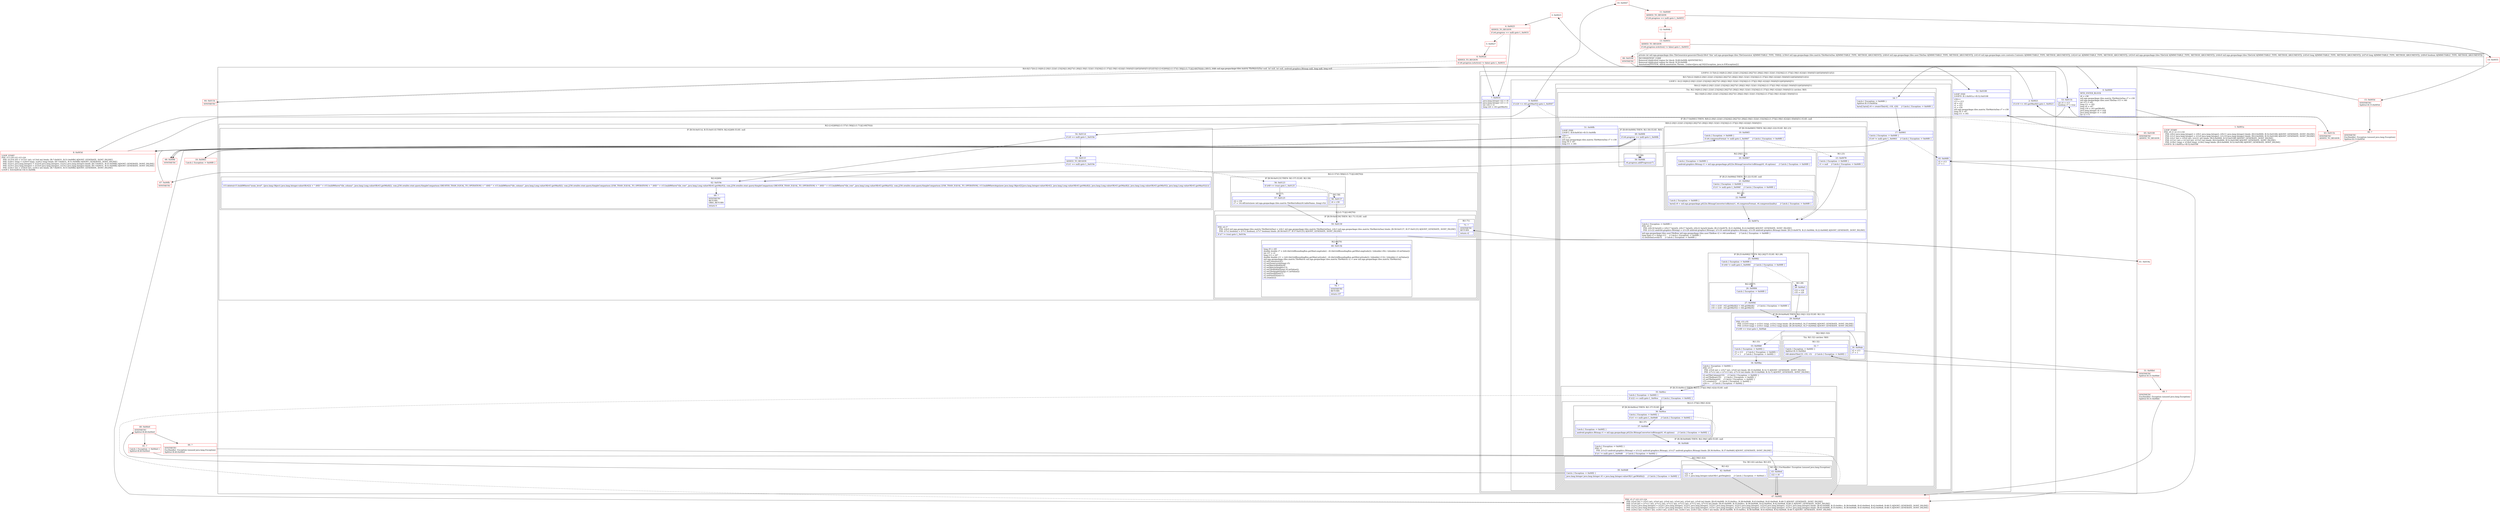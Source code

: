 digraph "CFG formil.nga.geopackage.tiles.TileGenerator.generateTiles(Lmil\/nga\/geopackage\/tiles\/matrix\/TileMatrixDao;Lmil\/nga\/geopackage\/tiles\/user\/TileDao;Lmil\/nga\/geopackage\/core\/contents\/Contents;ILmil\/nga\/geopackage\/tiles\/TileGrid;Lmil\/nga\/geopackage\/tiles\/TileGrid;JJZ)I" {
subgraph cluster_Region_442261747 {
label = "R(4:0|(3:7|(4:(2:16|(8:(2:20|(1:22))(1:23)|24|(2:26|27)(1:28)|(2:30|(1:32))(1:33)|34|(2:(1:37)|(2:39|(1:42)))|(1:50)(0)|51))|45|(0)(0)|51)|52)|53|(2:(2:62|69)|(2:(1:57)(1:58)|(2:(1:71)|(2:60|70))))) | DECL_VAR: mil.nga.geopackage.tiles.matrix.TileMatrixDao null, int null, int null, android.graphics.Bitmap null, long null, long null\l";
node [shape=record,color=blue];
Node_0 [shape=record,label="{0\:\ 0x0000|MTH_ENTER_BLOCK\l|r6 = r38\lmil.nga.geopackage.tiles.matrix.TileMatrixDao r7 = r39\lmil.nga.geopackage.tiles.user.TileDao r15 = r40\lint r13 = r42\llong r11 = r45\llong r9 = r47\llong r18 = r43.getMinX()\ljava.lang.Integer r0 = null\ljava.lang.Integer r1 = null\lint r2 = 0\l}"];
subgraph cluster_LoopRegion_2112763318 {
label = "LOOP:0: (3:7|(4:(2:16|(8:(2:20|(1:22))(1:23)|24|(2:26|27)(1:28)|(2:30|(1:32))(1:33)|34|(2:(1:37)|(2:39|(1:42)))|(1:50)(0)|51))|45|(0)(0)|51)|52)";
node [shape=record,color=blue];
Node_2 [shape=record,label="{2\:\ 0x0021|if (r18 \<= r43.getMaxX()) goto L_0x0023\l}"];
subgraph cluster_Region_1907702828 {
label = "R(3:7|(4:(2:16|(8:(2:20|(1:22))(1:23)|24|(2:26|27)(1:28)|(2:30|(1:32))(1:33)|34|(2:(1:37)|(2:39|(1:42)))|(1:50)(0)|51))|45|(0)(0)|51)|52)";
node [shape=record,color=blue];
Node_7 [shape=record,label="{7\:\ 0x0031|java.lang.Integer r22 = r0\ljava.lang.Integer r23 = r1\lint r24 = r2\llong r20 = r43.getMinY()\l}"];
subgraph cluster_LoopRegion_672061547 {
label = "LOOP:1: (4:(2:16|(8:(2:20|(1:22))(1:23)|24|(2:26|27)(1:28)|(2:30|(1:32))(1:33)|34|(2:(1:37)|(2:39|(1:42)))|(1:50)(0)|51))|45|(0)(0)|51)";
node [shape=record,color=blue];
Node_9 [shape=record,label="{9\:\ 0x0045|if (r20 \<= r43.getMaxY()) goto L_0x0047\l}"];
subgraph cluster_Region_144146705 {
label = "R(4:(2:16|(8:(2:20|(1:22))(1:23)|24|(2:26|27)(1:28)|(2:30|(1:32))(1:33)|34|(2:(1:37)|(2:39|(1:42)))|(1:50)(0)|51))|45|(0)(0)|51)";
node [shape=record,color=blue];
subgraph cluster_TryCatchRegion_2077459393 {
label = "Try: R(2:16|(8:(2:20|(1:22))(1:23)|24|(2:26|27)(1:28)|(2:30|(1:32))(1:33)|34|(2:(1:37)|(2:39|(1:42)))|(1:50)(0)|51)) catches: R(0)";
node [shape=record,color=blue];
subgraph cluster_Region_1229306899 {
label = "R(2:16|(8:(2:20|(1:22))(1:23)|24|(2:26|27)(1:28)|(2:30|(1:32))(1:33)|34|(2:(1:37)|(2:39|(1:42)))|(1:50)(0)|51))";
node [shape=record,color=blue];
Node_16 [shape=record,label="{16\:\ ?|Catch:\{ Exception \-\> 0x00f0 \}\lSplitter:B:15:0x005d\l|byte[] byte[] r0 = createTile(r42, r18, r20)     \/\/ Catch:\{ Exception \-\> 0x00f0 \}\l}"];
subgraph cluster_IfRegion_575354067 {
label = "IF [B:17:0x0061] THEN: R(8:(2:20|(1:22))(1:23)|24|(2:26|27)(1:28)|(2:30|(1:32))(1:33)|34|(2:(1:37)|(2:39|(1:42)))|(1:50)(0)|51) ELSE: null";
node [shape=record,color=blue];
Node_17 [shape=record,label="{17\:\ 0x0061|Catch:\{ Exception \-\> 0x00f0 \}\l|if (r0 != null) goto L_0x0063     \/\/ Catch:\{ Exception \-\> 0x00f0 \}\l}"];
subgraph cluster_Region_1748033728 {
label = "R(8:(2:20|(1:22))(1:23)|24|(2:26|27)(1:28)|(2:30|(1:32))(1:33)|34|(2:(1:37)|(2:39|(1:42)))|(1:50)(0)|51)";
node [shape=record,color=blue];
subgraph cluster_IfRegion_565610103 {
label = "IF [B:19:0x0065] THEN: R(2:20|(1:22)) ELSE: R(1:23)";
node [shape=record,color=blue];
Node_19 [shape=record,label="{19\:\ 0x0065|Catch:\{ Exception \-\> 0x00f0 \}\l|if (r6.compressFormat != null) goto L_0x0067     \/\/ Catch:\{ Exception \-\> 0x00f0 \}\l}"];
subgraph cluster_Region_2145161289 {
label = "R(2:20|(1:22))";
node [shape=record,color=blue];
Node_20 [shape=record,label="{20\:\ 0x0067|Catch:\{ Exception \-\> 0x00f0 \}\l|android.graphics.Bitmap r1 = mil.nga.geopackage.p022io.BitmapConverter.toBitmap(r0, r6.options)     \/\/ Catch:\{ Exception \-\> 0x00f0 \}\l}"];
subgraph cluster_IfRegion_1053002871 {
label = "IF [B:21:0x006d] THEN: R(1:22) ELSE: null";
node [shape=record,color=blue];
Node_21 [shape=record,label="{21\:\ 0x006d|Catch:\{ Exception \-\> 0x00f0 \}\l|if (r1 != null) goto L_0x006f     \/\/ Catch:\{ Exception \-\> 0x00f0 \}\l}"];
subgraph cluster_Region_1653889121 {
label = "R(1:22)";
node [shape=record,color=blue];
Node_22 [shape=record,label="{22\:\ 0x006f|Catch:\{ Exception \-\> 0x00f0 \}\l|byte[] r0 = mil.nga.geopackage.p022io.BitmapConverter.toBytes(r1, r6.compressFormat, r6.compressQuality)     \/\/ Catch:\{ Exception \-\> 0x00f0 \}\l}"];
}
}
}
subgraph cluster_Region_1633210689 {
label = "R(1:23)";
node [shape=record,color=blue];
Node_23 [shape=record,label="{23\:\ 0x0078|Catch:\{ Exception \-\> 0x00f0 \}\l|r1 = null     \/\/ Catch:\{ Exception \-\> 0x00f0 \}\l}"];
}
}
Node_24 [shape=record,label="{24\:\ 0x007a|Catch:\{ Exception \-\> 0x00f0 \}\lPHI: r0 r1 \l  PHI: (r0v18 byte[]) = (r0v17 byte[]), (r0v17 byte[]), (r0v22 byte[]) binds: [B:23:0x0078, B:21:0x006d, B:22:0x006f] A[DONT_GENERATE, DONT_INLINE]\l  PHI: (r1v22 android.graphics.Bitmap) = (r1v28 android.graphics.Bitmap), (r1v30 android.graphics.Bitmap), (r1v30 android.graphics.Bitmap) binds: [B:23:0x0078, B:21:0x006d, B:22:0x006f] A[DONT_GENERATE, DONT_INLINE]\l|mil.nga.geopackage.tiles.user.TileRow mil.nga.geopackage.tiles.user.TileRow r2 = r40.newRow()     \/\/ Catch:\{ Exception \-\> 0x00f0 \}\llong long r3 = (long) r13     \/\/ Catch:\{ Exception \-\> 0x00f0 \}\lr2.setZoomLevel(r3)     \/\/ Catch:\{ Exception \-\> 0x00f0 \}\l}"];
subgraph cluster_IfRegion_641524252 {
label = "IF [B:25:0x0082] THEN: R(2:26|27) ELSE: R(1:28)";
node [shape=record,color=blue];
Node_25 [shape=record,label="{25\:\ 0x0082|Catch:\{ Exception \-\> 0x00f0 \}\l|if (r44 != null) goto L_0x0084     \/\/ Catch:\{ Exception \-\> 0x00f0 \}\l}"];
subgraph cluster_Region_1546585158 {
label = "R(2:26|27)";
node [shape=record,color=blue];
Node_26 [shape=record,label="{26\:\ 0x0084|Catch:\{ Exception \-\> 0x00f0 \}\l}"];
Node_27 [shape=record,label="{27\:\ 0x009d|r33 = (r18 \- r43.getMinX()) + r44.getMinX()     \/\/ Catch:\{ Exception \-\> 0x00f0 \}\lr35 = (r20 \- r43.getMinY()) + r44.getMinY()\l}"];
}
subgraph cluster_Region_1748131648 {
label = "R(1:28)";
node [shape=record,color=blue];
Node_28 [shape=record,label="{28\:\ 0x00a5|r33 = r18\lr35 = r20\l}"];
}
}
subgraph cluster_IfRegion_1092001937 {
label = "IF [B:29:0x00a9] THEN: R(2:30|(1:32)) ELSE: R(1:33)";
node [shape=record,color=blue];
Node_29 [shape=record,label="{29\:\ 0x00a9|PHI: r33 r35 \l  PHI: (r33v0 long) = (r33v1 long), (r33v2 long) binds: [B:28:0x00a5, B:27:0x009d] A[DONT_GENERATE, DONT_INLINE]\l  PHI: (r35v0 long) = (r35v1 long), (r35v2 long) binds: [B:28:0x00a5, B:27:0x009d] A[DONT_GENERATE, DONT_INLINE]\l|if (r49 == true) goto L_0x00ab\l}"];
subgraph cluster_Region_1741571619 {
label = "R(2:30|(1:32))";
node [shape=record,color=blue];
Node_30 [shape=record,label="{30\:\ 0x00ab|r5 = r13\lr7 = 1\l}"];
subgraph cluster_TryCatchRegion_1409680378 {
label = "Try: R(1:32) catches: R(0)";
node [shape=record,color=blue];
subgraph cluster_Region_449743893 {
label = "R(1:32)";
node [shape=record,color=blue];
Node_32 [shape=record,label="{32\:\ ?|Catch:\{ Exception \-\> 0x00f2 \}\lSplitter:B:31:0x00b4\l|r40.deleteTile(r33, r35, r3)     \/\/ Catch:\{ Exception \-\> 0x00f2 \}\l}"];
}
subgraph cluster_Region_1980013881 {
label = "R(0) | ExcHandler: Exception (unused java.lang.Exception)\l";
node [shape=record,color=blue];
}
}
}
subgraph cluster_Region_635578746 {
label = "R(1:33)";
node [shape=record,color=blue];
Node_33 [shape=record,label="{33\:\ 0x00b8|Catch:\{ Exception \-\> 0x00f2 \}\l|r5 = r13     \/\/ Catch:\{ Exception \-\> 0x00f2 \}\lr7 = 1     \/\/ Catch:\{ Exception \-\> 0x00f2 \}\l}"];
}
}
Node_34 [shape=record,label="{34\:\ 0x00ba|Catch:\{ Exception \-\> 0x00f2 \}\lPHI: r5 r7 \l  PHI: (r5v6 int) = (r5v7 int), (r5v8 int) binds: [B:33:0x00b8, B:32:?] A[DONT_GENERATE, DONT_INLINE]\l  PHI: (r7v12 int) = (r7v13 int), (r7v14 int) binds: [B:33:0x00b8, B:32:?] A[DONT_GENERATE, DONT_INLINE]\l|r2.setTileColumn(r33)     \/\/ Catch:\{ Exception \-\> 0x00f2 \}\lr2.setTileRow(r35)     \/\/ Catch:\{ Exception \-\> 0x00f2 \}\lr2.setTileData(r0)     \/\/ Catch:\{ Exception \-\> 0x00f2 \}\lr15.create(r2)     \/\/ Catch:\{ Exception \-\> 0x00f2 \}\lr24++     \/\/ Catch:\{ Exception \-\> 0x00f2 \}\l}"];
subgraph cluster_IfRegion_73081401 {
label = "IF [B:35:0x00cc] THEN: R(2:(1:37)|(2:39|(1:42))) ELSE: null";
node [shape=record,color=blue];
Node_35 [shape=record,label="{35\:\ 0x00cc|Catch:\{ Exception \-\> 0x00f2 \}\l|if (r22 == null) goto L_0x00ce     \/\/ Catch:\{ Exception \-\> 0x00f2 \}\l}"];
subgraph cluster_Region_938061287 {
label = "R(2:(1:37)|(2:39|(1:42)))";
node [shape=record,color=blue];
subgraph cluster_IfRegion_1133482403 {
label = "IF [B:36:0x00ce] THEN: R(1:37) ELSE: null";
node [shape=record,color=blue];
Node_36 [shape=record,label="{36\:\ 0x00ce|Catch:\{ Exception \-\> 0x00f2 \}\l|if (r1 == null) goto L_0x00d0     \/\/ Catch:\{ Exception \-\> 0x00f2 \}\l}"];
subgraph cluster_Region_558875225 {
label = "R(1:37)";
node [shape=record,color=blue];
Node_37 [shape=record,label="{37\:\ 0x00d0|Catch:\{ Exception \-\> 0x00f2 \}\l|android.graphics.Bitmap r1 = mil.nga.geopackage.p022io.BitmapConverter.toBitmap(r0, r6.options)     \/\/ Catch:\{ Exception \-\> 0x00f2 \}\l}"];
}
}
subgraph cluster_IfRegion_670192635 {
label = "IF [B:38:0x00d6] THEN: R(2:39|(1:42)) ELSE: null";
node [shape=record,color=blue];
Node_38 [shape=record,label="{38\:\ 0x00d6|Catch:\{ Exception \-\> 0x00f2 \}\lPHI: r1 \l  PHI: (r1v23 android.graphics.Bitmap) = (r1v22 android.graphics.Bitmap), (r1v27 android.graphics.Bitmap) binds: [B:36:0x00ce, B:37:0x00d0] A[DONT_GENERATE, DONT_INLINE]\l|if (r1 != null) goto L_0x00d8     \/\/ Catch:\{ Exception \-\> 0x00f2 \}\l}"];
subgraph cluster_Region_25893341 {
label = "R(2:39|(1:42))";
node [shape=record,color=blue];
Node_39 [shape=record,label="{39\:\ 0x00d8|Catch:\{ Exception \-\> 0x00f2 \}\l|java.lang.Integer java.lang.Integer r0 = java.lang.Integer.valueOf(r1.getWidth())     \/\/ Catch:\{ Exception \-\> 0x00f2 \}\l}"];
subgraph cluster_TryCatchRegion_1976430441 {
label = "Try: R(1:42) catches: R(1:43)";
node [shape=record,color=blue];
subgraph cluster_Region_1487083407 {
label = "R(1:42)";
node [shape=record,color=blue];
Node_42 [shape=record,label="{42\:\ 0x00e8|r22 = r0\lr23 = java.lang.Integer.valueOf(r1.getHeight())     \/\/ Catch:\{ Exception \-\> 0x00ed \}\l}"];
}
subgraph cluster_Region_998122974 {
label = "R(1:43) | ExcHandler: Exception (unused java.lang.Exception)\l";
node [shape=record,color=blue];
Node_43 [shape=record,label="{43\:\ 0x00ed|r22 = r0\l}"];
}
}
}
}
}
}
subgraph cluster_IfRegion_254927522 {
label = "IF [B:49:0x00f4] THEN: R(1:50) ELSE: R(0)";
node [shape=record,color=blue];
Node_49 [shape=record,label="{49\:\ 0x00f4|if (r6.progress == null) goto L_0x00fb\l}"];
subgraph cluster_Region_806123630 {
label = "R(1:50)";
node [shape=record,color=blue];
Node_50 [shape=record,label="{50\:\ 0x00f6|r6.progress.addProgress(r7)\l}"];
}
subgraph cluster_Region_97814559 {
label = "R(0)";
node [shape=record,color=blue];
}
}
Node_51 [shape=record,label="{51\:\ 0x00fb|LOOP_END\lLOOP:1: B:8:0x003d\-\>B:51:0x00fb\l|r20++\lr13 = r5\lmil.nga.geopackage.tiles.matrix.TileMatrixDao r7 = r39\llong r9 = r47\llong r11 = r45\l}"];
}
}
}
subgraph cluster_Region_536385899 {
label = "R(0) | ExcHandler: Exception (unused java.lang.Exception)\l";
node [shape=record,color=blue];
}
}
Node_45 [shape=record,label="{45\:\ 0x00f0|r5 = r13\lr7 = 1\l}"];
subgraph cluster_IfRegion_534535364 {
label = "IF [B:49:0x00f4] THEN: R(0) ELSE: R(0)";
node [shape=record,color=blue];
Node_49 [shape=record,label="{49\:\ 0x00f4|if (r6.progress == null) goto L_0x00fb\l}"];
subgraph cluster_Region_1287686233 {
label = "R(0)";
node [shape=record,color=blue];
}
subgraph cluster_Region_1844798894 {
label = "R(0)";
node [shape=record,color=blue];
}
}
Node_51 [shape=record,label="{51\:\ 0x00fb|LOOP_END\lLOOP:1: B:8:0x003d\-\>B:51:0x00fb\l|r20++\lr13 = r5\lmil.nga.geopackage.tiles.matrix.TileMatrixDao r7 = r39\llong r9 = r47\llong r11 = r45\l}"];
}
}
Node_52 [shape=record,label="{52\:\ 0x0108|LOOP_END\lLOOP:0: B:1:0x001a\-\>B:52:0x0108\l|r18++\lr13 = r13\lr0 = r22\lr1 = r23\lr2 = r24\lmil.nga.geopackage.tiles.matrix.TileMatrixDao r7 = r39\llong r9 = r47\llong r11 = r45\l}"];
}
}
Node_53 [shape=record,label="{53\:\ 0x011b|int r5 = r13\lboolean r7 = true\l}"];
subgraph cluster_Region_916294330 {
label = "R(2:(2:62|69)|(2:(1:57)(1:58)|(2:(1:71)|(2:60|70))))";
node [shape=record,color=blue];
subgraph cluster_IfRegion_1694336117 {
label = "IF [B:54:0x011d, B:55:0x011f] THEN: R(2:62|69) ELSE: null";
node [shape=record,color=blue];
Node_54 [shape=record,label="{54\:\ 0x011d|if (r0 == null) goto L_0x019e\l}"];
Node_55 [shape=record,label="{55\:\ 0x011f|ADDED_TO_REGION\l|if (r1 == null) goto L_0x019e\l}"];
subgraph cluster_Region_1573123517 {
label = "R(2:62|69)";
node [shape=record,color=blue];
Node_62 [shape=record,label="{62\:\ 0x019e|r15.delete(r15.buildWhere(\"zoom_level\", (java.lang.Object) java.lang.Integer.valueOf(r42)) + \" AND \" + r15.buildWhere(\"tile_column\", java.lang.Long.valueOf(r43.getMinX()), com.j256.ormlite.stmt.query.SimpleComparison.GREATER_THAN_EQUAL_TO_OPERATION) + \" AND \" + r15.buildWhere(\"tile_column\", java.lang.Long.valueOf(r43.getMaxX()), com.j256.ormlite.stmt.query.SimpleComparison.LESS_THAN_EQUAL_TO_OPERATION) + \" AND \" + r15.buildWhere(\"tile_row\", java.lang.Long.valueOf(r43.getMinY()), com.j256.ormlite.stmt.query.SimpleComparison.GREATER_THAN_EQUAL_TO_OPERATION) + \" AND \" + r15.buildWhere(\"tile_row\", java.lang.Long.valueOf(r43.getMaxY()), com.j256.ormlite.stmt.query.SimpleComparison.LESS_THAN_EQUAL_TO_OPERATION), r15.buildWhereArgs(new java.lang.Object[]\{java.lang.Integer.valueOf(r42), java.lang.Long.valueOf(r43.getMinX()), java.lang.Long.valueOf(r43.getMaxX()), java.lang.Long.valueOf(r43.getMinY()), java.lang.Long.valueOf(r43.getMaxY())\}))\l}"];
Node_69 [shape=record,label="{69\:\ ?|SYNTHETIC\lRETURN\lORIG_RETURN\l|return 0\l}"];
}
}
subgraph cluster_Region_1272634065 {
label = "R(2:(1:57)(1:58)|(2:(1:71)|(2:60|70)))";
node [shape=record,color=blue];
subgraph cluster_IfRegion_51380659 {
label = "IF [B:56:0x0123] THEN: R(1:57) ELSE: R(1:58)";
node [shape=record,color=blue];
Node_56 [shape=record,label="{56\:\ 0x0123|if (r49 == true) goto L_0x0125\l}"];
subgraph cluster_Region_1579655989 {
label = "R(1:57)";
node [shape=record,color=blue];
Node_57 [shape=record,label="{57\:\ 0x0125|r4 = r39\lr7 = !r4.idExists(new mil.nga.geopackage.tiles.matrix.TileMatrixKey(r6.tableName, (long) r5))\l}"];
}
subgraph cluster_Region_920867674 {
label = "R(1:58)";
node [shape=record,color=blue];
Node_58 [shape=record,label="{58\:\ 0x0137|r4 = r39\l}"];
}
}
subgraph cluster_Region_1166990442 {
label = "R(2:(1:71)|(2:60|70))";
node [shape=record,color=blue];
subgraph cluster_IfRegion_1450265256 {
label = "IF [B:59:0x0139] THEN: R(1:71) ELSE: null";
node [shape=record,color=blue];
Node_59 [shape=record,label="{59\:\ 0x0139|PHI: r4 r7 \l  PHI: (r4v0 mil.nga.geopackage.tiles.matrix.TileMatrixDao) = (r4v1 mil.nga.geopackage.tiles.matrix.TileMatrixDao), (r4v3 mil.nga.geopackage.tiles.matrix.TileMatrixDao) binds: [B:58:0x0137, B:57:0x0125] A[DONT_GENERATE, DONT_INLINE]\l  PHI: (r7v2 boolean) = (r7v1 boolean), (r7v7 boolean) binds: [B:58:0x0137, B:57:0x0125] A[DONT_GENERATE, DONT_INLINE]\l|if (r7 != true) goto L_0x019a\l}"];
subgraph cluster_Region_613753016 {
label = "R(1:71)";
node [shape=record,color=blue];
Node_71 [shape=record,label="{71\:\ ?|SYNTHETIC\lRETURN\l|return r2\l}"];
}
}
subgraph cluster_Region_12323293 {
label = "R(2:60|70)";
node [shape=record,color=blue];
Node_60 [shape=record,label="{60\:\ 0x013b|long r9 = r45\ldouble double r7 = ((r6.tileGridBoundingBox.getMaxLongitude() \- r6.tileGridBoundingBox.getMinLongitude()) \/ ((double) r9)) \/ ((double) r0.intValue())\lint r37 = r2\llong r13 = r47\ldouble double r11 = ((r6.tileGridBoundingBox.getMaxLatitude() \- r6.tileGridBoundingBox.getMinLatitude()) \/ ((double) r13)) \/ ((double) r1.intValue())\lmil.nga.geopackage.tiles.matrix.TileMatrix mil.nga.geopackage.tiles.matrix.TileMatrix r2 = new mil.nga.geopackage.tiles.matrix.TileMatrix()\lr2.setContents(r41)\lr2.setZoomLevel((long) r5)\lr2.setMatrixWidth(r9)\lr2.setMatrixHeight(r13)\lr2.setTileWidth((long) r0.intValue())\lr2.setTileHeight((long) r1.intValue())\lr2.setPixelXSize(r7)\lr2.setPixelYSize(r11)\lr4.create(r2)\l}"];
Node_70 [shape=record,label="{70\:\ ?|SYNTHETIC\lRETURN\l|return r37\l}"];
}
}
}
}
}
subgraph cluster_Region_536385899 {
label = "R(0) | ExcHandler: Exception (unused java.lang.Exception)\l";
node [shape=record,color=blue];
}
subgraph cluster_Region_1980013881 {
label = "R(0) | ExcHandler: Exception (unused java.lang.Exception)\l";
node [shape=record,color=blue];
}
subgraph cluster_Region_998122974 {
label = "R(1:43) | ExcHandler: Exception (unused java.lang.Exception)\l";
node [shape=record,color=blue];
Node_43 [shape=record,label="{43\:\ 0x00ed|r22 = r0\l}"];
}
Node_1 [shape=record,color=red,label="{1\:\ 0x001a|LOOP_START\lPHI: r0 r1 r2 r13 r18 \l  PHI: (r0v2 java.lang.Integer) = (r0v1 java.lang.Integer), (r0v11 java.lang.Integer) binds: [B:0:0x0000, B:52:0x0108] A[DONT_GENERATE, DONT_INLINE]\l  PHI: (r1v1 java.lang.Integer) = (r1v0 java.lang.Integer), (r1v19 java.lang.Integer) binds: [B:0:0x0000, B:52:0x0108] A[DONT_GENERATE, DONT_INLINE]\l  PHI: (r2v1 int) = (r2v0 int), (r2v21 int) binds: [B:0:0x0000, B:52:0x0108] A[DONT_GENERATE, DONT_INLINE]\l  PHI: (r13v1 int) = (r13v0 int), (r13v5 int) binds: [B:0:0x0000, B:52:0x0108] A[DONT_GENERATE, DONT_INLINE]\l  PHI: (r18v1 long) = (r18v0 long), (r18v2 long) binds: [B:0:0x0000, B:52:0x0108] A[DONT_GENERATE, DONT_INLINE]\lLOOP:0: B:1:0x001a\-\>B:52:0x0108\l}"];
Node_3 [shape=record,color=red,label="{3\:\ 0x0023}"];
Node_4 [shape=record,color=red,label="{4\:\ 0x0025|ADDED_TO_REGION\l|if (r6.progress == null) goto L_0x0031\l}"];
Node_5 [shape=record,color=red,label="{5\:\ 0x0027}"];
Node_6 [shape=record,color=red,label="{6\:\ 0x002d|ADDED_TO_REGION\l|if (r6.progress.isActive() != false) goto L_0x0031\l}"];
Node_8 [shape=record,color=red,label="{8\:\ 0x003d|LOOP_START\lPHI: r13 r20 r22 r23 r24 \l  PHI: (r13v4 int) = (r13v1 int), (r13v6 int) binds: [B:7:0x0031, B:51:0x00fb] A[DONT_GENERATE, DONT_INLINE]\l  PHI: (r20v1 long) = (r20v0 long), (r20v2 long) binds: [B:7:0x0031, B:51:0x00fb] A[DONT_GENERATE, DONT_INLINE]\l  PHI: (r22v1 java.lang.Integer) = (r22v0 java.lang.Integer), (r22v2 java.lang.Integer) binds: [B:7:0x0031, B:51:0x00fb] A[DONT_GENERATE, DONT_INLINE]\l  PHI: (r23v1 java.lang.Integer) = (r23v0 java.lang.Integer), (r23v2 java.lang.Integer) binds: [B:7:0x0031, B:51:0x00fb] A[DONT_GENERATE, DONT_INLINE]\l  PHI: (r24v1 int) = (r24v0 int), (r24v2 int) binds: [B:7:0x0031, B:51:0x00fb] A[DONT_GENERATE, DONT_INLINE]\lLOOP:1: B:8:0x003d\-\>B:51:0x00fb\l}"];
Node_10 [shape=record,color=red,label="{10\:\ 0x0047}"];
Node_11 [shape=record,color=red,label="{11\:\ 0x0049|ADDED_TO_REGION\l|if (r6.progress == null) goto L_0x0055\l}"];
Node_12 [shape=record,color=red,label="{12\:\ 0x004b}"];
Node_13 [shape=record,color=red,label="{13\:\ 0x0051|ADDED_TO_REGION\l|if (r6.progress.isActive() != false) goto L_0x0055\l}"];
Node_14 [shape=record,color=red,label="{14\:\ 0x0055}"];
Node_15 [shape=record,color=red,label="{15\:\ 0x005d|SYNTHETIC\lSplitter:B:15:0x005d\l}"];
Node_18 [shape=record,color=red,label="{18\:\ 0x0063|Catch:\{ Exception \-\> 0x00f0 \}\l}"];
Node_31 [shape=record,color=red,label="{31\:\ 0x00b4|SYNTHETIC\lSplitter:B:31:0x00b4\l}"];
Node_40 [shape=record,color=red,label="{40\:\ 0x00e0|SYNTHETIC\lSplitter:B:40:0x00e0\l}"];
Node_41 [shape=record,color=red,label="{41\:\ ?|Catch:\{ Exception \-\> 0x00ed \}\lSplitter:B:40:0x00e0\l}"];
Node_44 [shape=record,color=red,label="{44\:\ ?|SYNTHETIC\lExcHandler: Exception (unused java.lang.Exception)\lSplitter:B:40:0x00e0\l}"];
Node_46 [shape=record,color=red,label="{46\:\ ?|SYNTHETIC\lExcHandler: Exception (unused java.lang.Exception)\lSplitter:B:15:0x005d\l}"];
Node_47 [shape=record,color=red,label="{47\:\ 0x00f2|PHI: r5 r7 r22 r23 r24 \l  PHI: (r5v4 int) = (r5v5 int), (r5v6 int), (r5v6 int), (r5v6 int), (r5v6 int), (r5v8 int) binds: [B:45:0x00f0, B:35:0x00cc, B:38:0x00d6, B:43:0x00ed, B:42:0x00e8, B:48:?] A[DONT_GENERATE, DONT_INLINE]\l  PHI: (r7v9 int) = (r7v11 int), (r7v12 int), (r7v12 int), (r7v12 int), (r7v12 int), (r7v14 int) binds: [B:45:0x00f0, B:35:0x00cc, B:38:0x00d6, B:43:0x00ed, B:42:0x00e8, B:48:?] A[DONT_GENERATE, DONT_INLINE]\l  PHI: (r22v2 java.lang.Integer) = (r22v1 java.lang.Integer), (r22v1 java.lang.Integer), (r22v1 java.lang.Integer), (r22v3 java.lang.Integer), (r22v4 java.lang.Integer), (r22v1 java.lang.Integer) binds: [B:45:0x00f0, B:35:0x00cc, B:38:0x00d6, B:43:0x00ed, B:42:0x00e8, B:48:?] A[DONT_GENERATE, DONT_INLINE]\l  PHI: (r23v2 java.lang.Integer) = (r23v1 java.lang.Integer), (r23v1 java.lang.Integer), (r23v1 java.lang.Integer), (r23v1 java.lang.Integer), (r23v3 java.lang.Integer), (r23v1 java.lang.Integer) binds: [B:45:0x00f0, B:35:0x00cc, B:38:0x00d6, B:43:0x00ed, B:42:0x00e8, B:48:?] A[DONT_GENERATE, DONT_INLINE]\l  PHI: (r24v2 int) = (r24v1 int), (r24v3 int), (r24v3 int), (r24v3 int), (r24v3 int), (r24v1 int) binds: [B:45:0x00f0, B:35:0x00cc, B:38:0x00d6, B:43:0x00ed, B:42:0x00e8, B:48:?] A[DONT_GENERATE, DONT_INLINE]\l}"];
Node_48 [shape=record,color=red,label="{48\:\ ?|SYNTHETIC\lExcHandler: Exception (unused java.lang.Exception)\lSplitter:B:31:0x00b4\l}"];
Node_61 [shape=record,color=red,label="{61\:\ 0x019a}"];
Node_63 [shape=record,color=red,label="{63\:\ 0x011b|SYNTHETIC\lADDED_TO_REGION\l}"];
Node_64 [shape=record,color=red,label="{64\:\ 0x011b|SYNTHETIC\l}"];
Node_65 [shape=record,color=red,label="{65\:\ 0x0108|SYNTHETIC\lADDED_TO_REGION\l}"];
Node_66 [shape=record,color=red,label="{66\:\ 0x0108|SYNTHETIC\l}"];
Node_67 [shape=record,color=red,label="{67\:\ 0x00fb|SYNTHETIC\l}"];
Node_68 [shape=record,color=red,label="{68\:\ 0x00fb|SYNTHETIC\l}"];
MethodNode[shape=record,label="{private int mil.nga.geopackage.tiles.TileGenerator.generateTiles((r38v0 'this' mil.nga.geopackage.tiles.TileGenerator A[IMMUTABLE_TYPE, THIS]), (r39v0 mil.nga.geopackage.tiles.matrix.TileMatrixDao A[IMMUTABLE_TYPE, METHOD_ARGUMENT]), (r40v0 mil.nga.geopackage.tiles.user.TileDao A[IMMUTABLE_TYPE, METHOD_ARGUMENT]), (r41v0 mil.nga.geopackage.core.contents.Contents A[IMMUTABLE_TYPE, METHOD_ARGUMENT]), (r42v0 int A[IMMUTABLE_TYPE, METHOD_ARGUMENT]), (r43v0 mil.nga.geopackage.tiles.TileGrid A[IMMUTABLE_TYPE, METHOD_ARGUMENT]), (r44v0 mil.nga.geopackage.tiles.TileGrid A[IMMUTABLE_TYPE, METHOD_ARGUMENT]), (r45v0 long A[IMMUTABLE_TYPE, METHOD_ARGUMENT]), (r47v0 long A[IMMUTABLE_TYPE, METHOD_ARGUMENT]), (r49v0 boolean A[IMMUTABLE_TYPE, METHOD_ARGUMENT]))  | INCONSISTENT_CODE\lRemoved duplicated region for block: B:68:0x00fb A[SYNTHETIC]\lRemoved duplicated region for block: B:50:0x00f6 \lAnnotation[SYSTEM, dalvik.annotation.Throws, \{value=[java.sql.SQLException, java.io.IOException]\}]\l}"];
MethodNode -> Node_0;
Node_0 -> Node_1;
Node_2 -> Node_3;
Node_2 -> Node_63[style=dashed];
Node_7 -> Node_8;
Node_9 -> Node_10;
Node_9 -> Node_65[style=dashed];
Node_16 -> Node_17;
Node_17 -> Node_18;
Node_17 -> Node_45[style=dashed];
Node_19 -> Node_20;
Node_19 -> Node_23[style=dashed];
Node_20 -> Node_21;
Node_21 -> Node_22;
Node_21 -> Node_24[style=dashed];
Node_22 -> Node_24;
Node_23 -> Node_24;
Node_24 -> Node_25;
Node_25 -> Node_26;
Node_25 -> Node_28[style=dashed];
Node_26 -> Node_27;
Node_27 -> Node_29;
Node_28 -> Node_29;
Node_29 -> Node_30;
Node_29 -> Node_33[style=dashed];
Node_30 -> Node_31;
Node_32 -> Node_34;
Node_33 -> Node_34;
Node_34 -> Node_35;
Node_35 -> Node_36;
Node_35 -> Node_47[style=dashed];
Node_36 -> Node_37;
Node_36 -> Node_38[style=dashed];
Node_37 -> Node_38;
Node_38 -> Node_39;
Node_38 -> Node_47[style=dashed];
Node_39 -> Node_40;
Node_42 -> Node_47;
Node_43 -> Node_47;
Node_49 -> Node_50[style=dashed];
Node_49 -> Node_68;
Node_50 -> Node_67;
Node_51 -> Node_8;
Node_45 -> Node_47;
Node_49 -> Node_50[style=dashed];
Node_49 -> Node_68;
Node_51 -> Node_8;
Node_52 -> Node_1;
Node_53 -> Node_54;
Node_54 -> Node_55[style=dashed];
Node_54 -> Node_62;
Node_55 -> Node_56[style=dashed];
Node_55 -> Node_62;
Node_62 -> Node_69;
Node_56 -> Node_57;
Node_56 -> Node_58[style=dashed];
Node_57 -> Node_59;
Node_58 -> Node_59;
Node_59 -> Node_60[style=dashed];
Node_59 -> Node_61;
Node_60 -> Node_70;
Node_43 -> Node_47;
Node_1 -> Node_2;
Node_3 -> Node_4;
Node_4 -> Node_5[style=dashed];
Node_4 -> Node_7;
Node_5 -> Node_6;
Node_6 -> Node_7;
Node_6 -> Node_64[style=dashed];
Node_8 -> Node_9;
Node_10 -> Node_11;
Node_11 -> Node_12[style=dashed];
Node_11 -> Node_14;
Node_12 -> Node_13;
Node_13 -> Node_14;
Node_13 -> Node_66[style=dashed];
Node_14 -> Node_15;
Node_15 -> Node_16;
Node_15 -> Node_46;
Node_18 -> Node_19;
Node_31 -> Node_32;
Node_31 -> Node_48;
Node_40 -> Node_41;
Node_40 -> Node_44;
Node_41 -> Node_42;
Node_44 -> Node_43;
Node_46 -> Node_45;
Node_47 -> Node_49;
Node_48 -> Node_47;
Node_61 -> Node_71;
Node_63 -> Node_53;
Node_64 -> Node_53;
Node_65 -> Node_52;
Node_66 -> Node_52;
Node_67 -> Node_51;
Node_68 -> Node_51;
}

